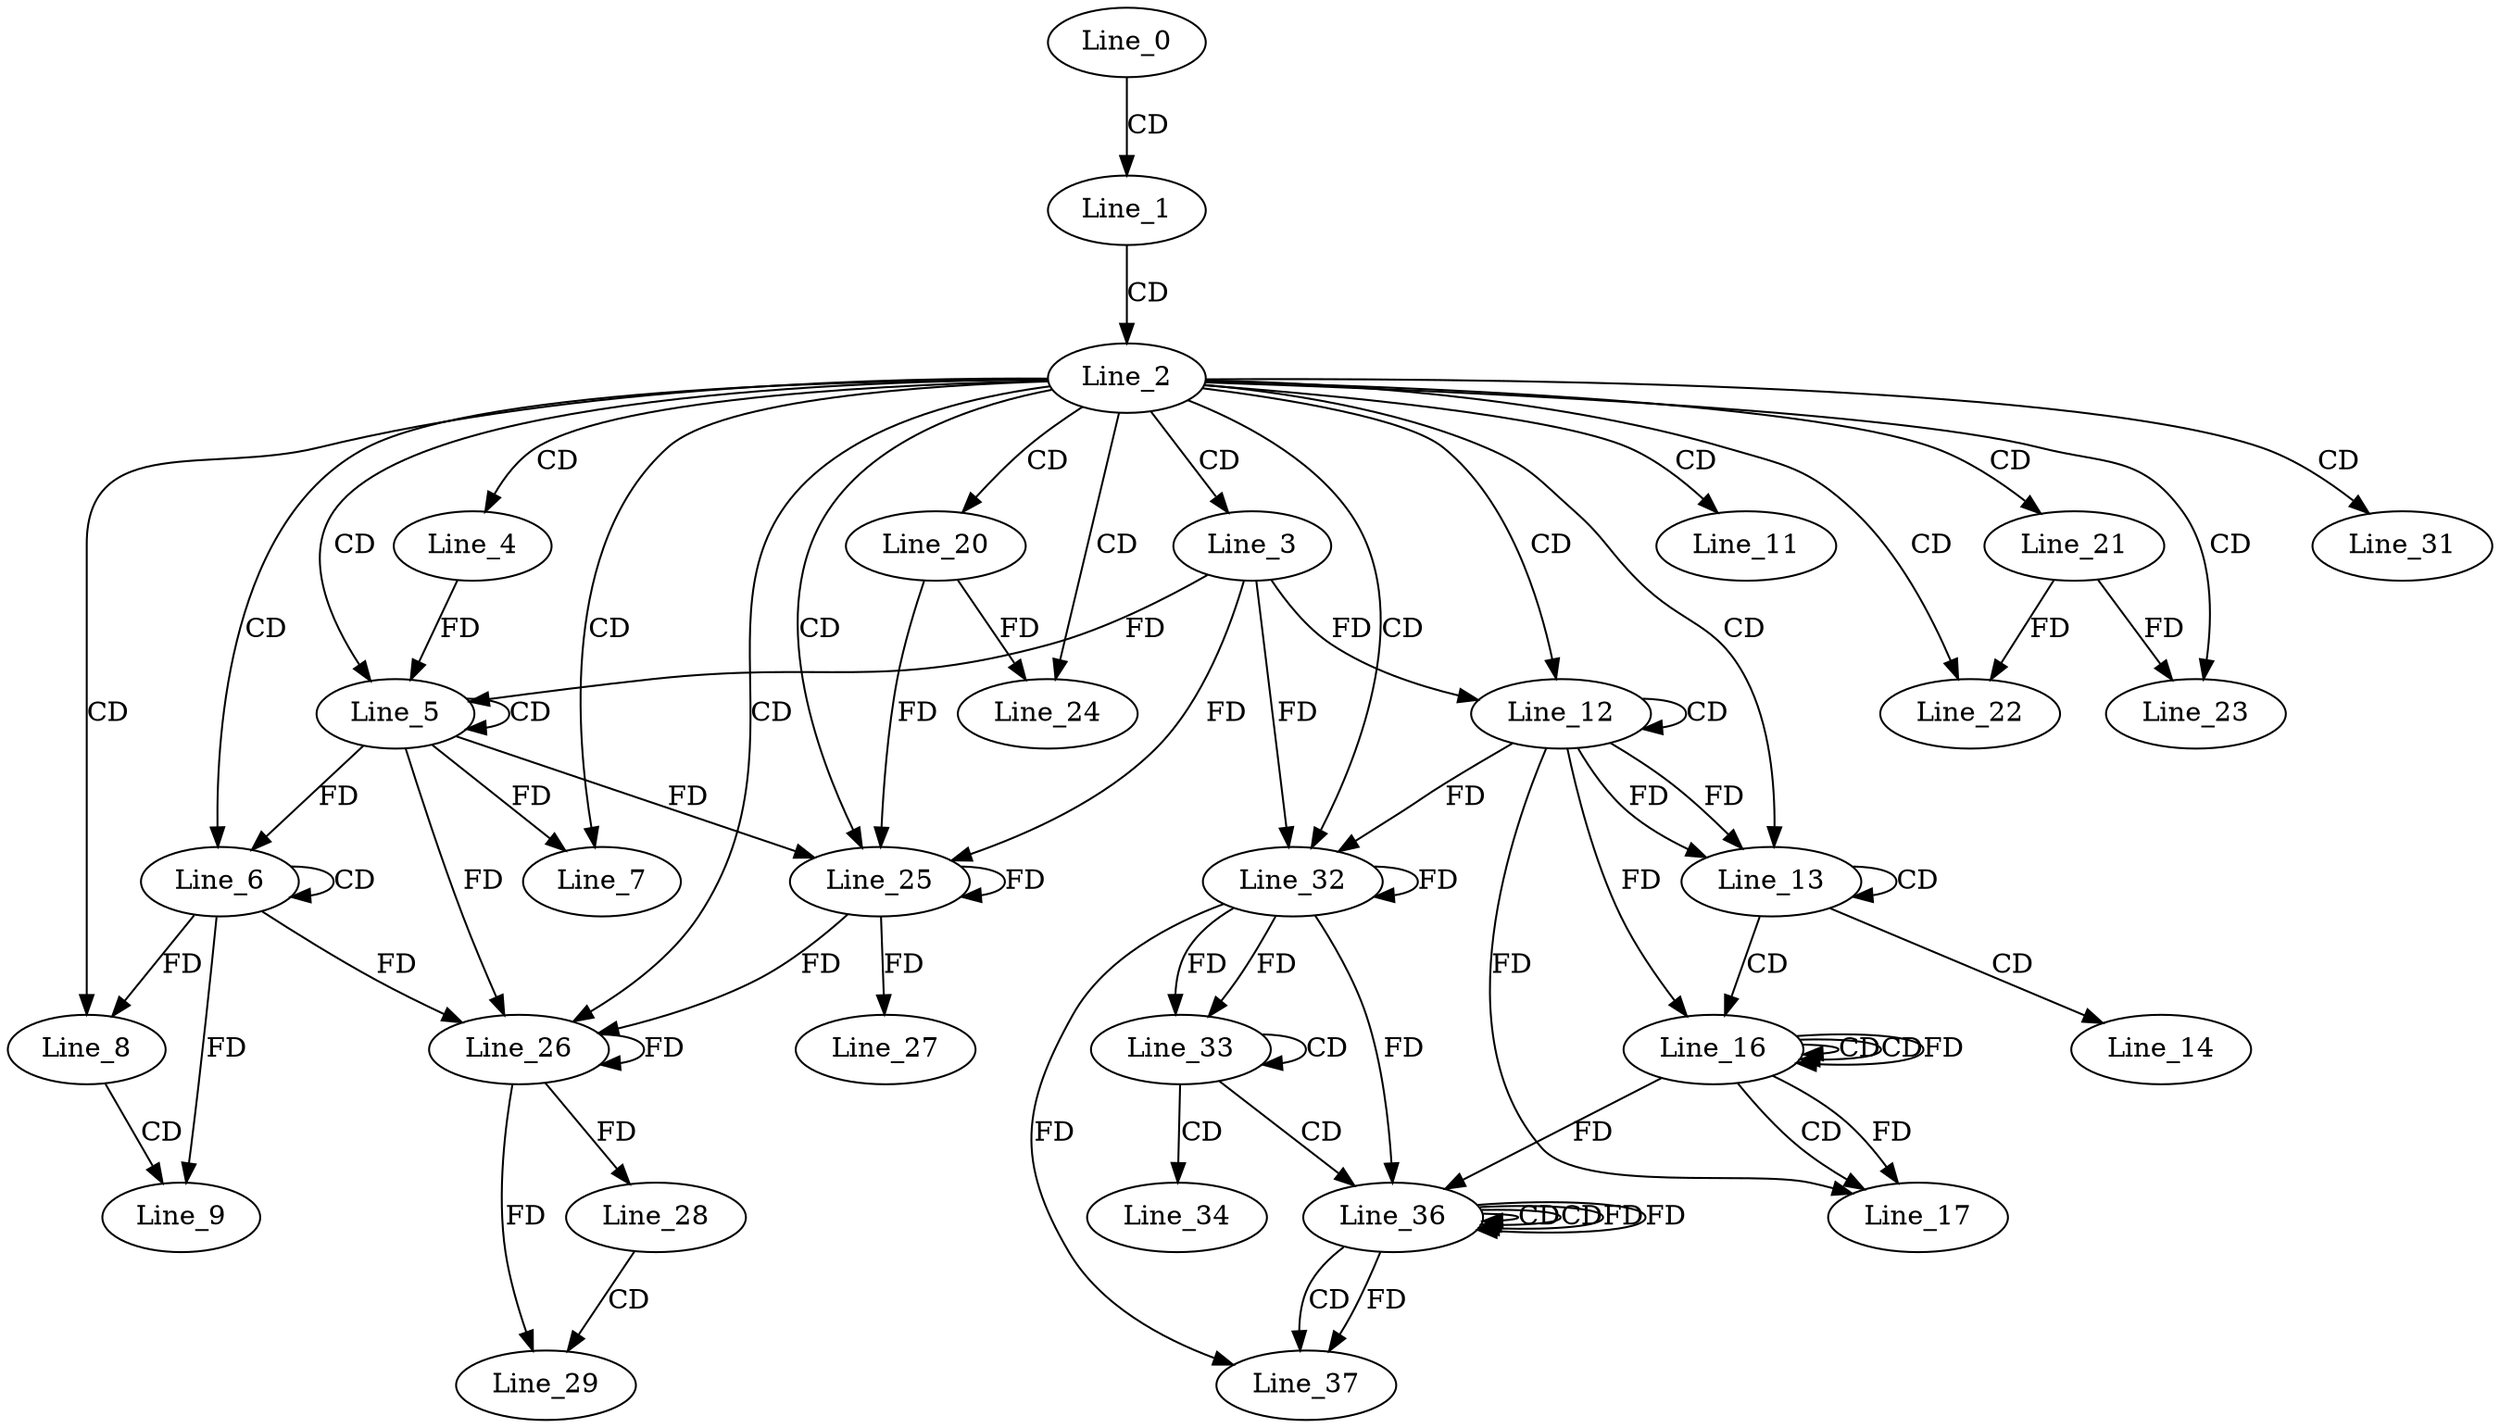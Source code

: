 digraph G {
  Line_0;
  Line_1;
  Line_2;
  Line_3;
  Line_4;
  Line_5;
  Line_5;
  Line_6;
  Line_6;
  Line_7;
  Line_7;
  Line_8;
  Line_9;
  Line_11;
  Line_12;
  Line_12;
  Line_12;
  Line_13;
  Line_13;
  Line_14;
  Line_16;
  Line_16;
  Line_16;
  Line_16;
  Line_17;
  Line_17;
  Line_20;
  Line_21;
  Line_22;
  Line_23;
  Line_24;
  Line_25;
  Line_25;
  Line_26;
  Line_26;
  Line_27;
  Line_27;
  Line_28;
  Line_29;
  Line_31;
  Line_32;
  Line_32;
  Line_32;
  Line_33;
  Line_33;
  Line_34;
  Line_36;
  Line_36;
  Line_36;
  Line_36;
  Line_37;
  Line_37;
  Line_0 -> Line_1 [ label="CD" ];
  Line_1 -> Line_2 [ label="CD" ];
  Line_2 -> Line_3 [ label="CD" ];
  Line_2 -> Line_4 [ label="CD" ];
  Line_2 -> Line_5 [ label="CD" ];
  Line_5 -> Line_5 [ label="CD" ];
  Line_3 -> Line_5 [ label="FD" ];
  Line_4 -> Line_5 [ label="FD" ];
  Line_2 -> Line_6 [ label="CD" ];
  Line_6 -> Line_6 [ label="CD" ];
  Line_5 -> Line_6 [ label="FD" ];
  Line_2 -> Line_7 [ label="CD" ];
  Line_5 -> Line_7 [ label="FD" ];
  Line_2 -> Line_8 [ label="CD" ];
  Line_6 -> Line_8 [ label="FD" ];
  Line_8 -> Line_9 [ label="CD" ];
  Line_6 -> Line_9 [ label="FD" ];
  Line_2 -> Line_11 [ label="CD" ];
  Line_2 -> Line_12 [ label="CD" ];
  Line_12 -> Line_12 [ label="CD" ];
  Line_3 -> Line_12 [ label="FD" ];
  Line_2 -> Line_13 [ label="CD" ];
  Line_12 -> Line_13 [ label="FD" ];
  Line_13 -> Line_13 [ label="CD" ];
  Line_12 -> Line_13 [ label="FD" ];
  Line_13 -> Line_14 [ label="CD" ];
  Line_13 -> Line_16 [ label="CD" ];
  Line_16 -> Line_16 [ label="CD" ];
  Line_16 -> Line_16 [ label="CD" ];
  Line_12 -> Line_16 [ label="FD" ];
  Line_16 -> Line_16 [ label="FD" ];
  Line_16 -> Line_17 [ label="CD" ];
  Line_12 -> Line_17 [ label="FD" ];
  Line_16 -> Line_17 [ label="FD" ];
  Line_2 -> Line_20 [ label="CD" ];
  Line_2 -> Line_21 [ label="CD" ];
  Line_2 -> Line_22 [ label="CD" ];
  Line_21 -> Line_22 [ label="FD" ];
  Line_2 -> Line_23 [ label="CD" ];
  Line_21 -> Line_23 [ label="FD" ];
  Line_2 -> Line_24 [ label="CD" ];
  Line_20 -> Line_24 [ label="FD" ];
  Line_2 -> Line_25 [ label="CD" ];
  Line_5 -> Line_25 [ label="FD" ];
  Line_25 -> Line_25 [ label="FD" ];
  Line_3 -> Line_25 [ label="FD" ];
  Line_20 -> Line_25 [ label="FD" ];
  Line_2 -> Line_26 [ label="CD" ];
  Line_6 -> Line_26 [ label="FD" ];
  Line_26 -> Line_26 [ label="FD" ];
  Line_5 -> Line_26 [ label="FD" ];
  Line_25 -> Line_26 [ label="FD" ];
  Line_25 -> Line_27 [ label="FD" ];
  Line_26 -> Line_28 [ label="FD" ];
  Line_28 -> Line_29 [ label="CD" ];
  Line_26 -> Line_29 [ label="FD" ];
  Line_2 -> Line_31 [ label="CD" ];
  Line_2 -> Line_32 [ label="CD" ];
  Line_12 -> Line_32 [ label="FD" ];
  Line_32 -> Line_32 [ label="FD" ];
  Line_3 -> Line_32 [ label="FD" ];
  Line_32 -> Line_33 [ label="FD" ];
  Line_33 -> Line_33 [ label="CD" ];
  Line_32 -> Line_33 [ label="FD" ];
  Line_33 -> Line_34 [ label="CD" ];
  Line_33 -> Line_36 [ label="CD" ];
  Line_36 -> Line_36 [ label="CD" ];
  Line_16 -> Line_36 [ label="FD" ];
  Line_32 -> Line_36 [ label="FD" ];
  Line_36 -> Line_36 [ label="CD" ];
  Line_36 -> Line_36 [ label="FD" ];
  Line_36 -> Line_37 [ label="CD" ];
  Line_32 -> Line_37 [ label="FD" ];
  Line_36 -> Line_37 [ label="FD" ];
  Line_36 -> Line_36 [ label="FD" ];
}

